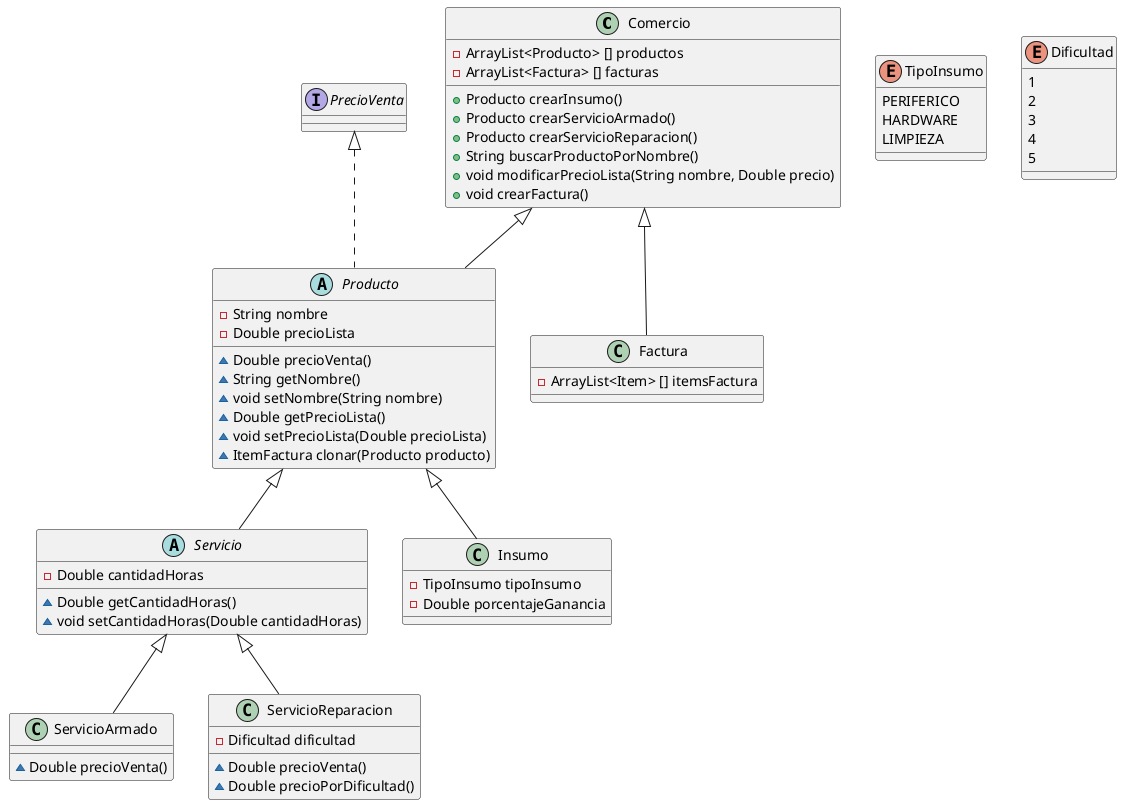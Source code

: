 @startuml


class Comercio{

	- ArrayList<Producto> [] productos
	- ArrayList<Factura> [] facturas
	
	+ Producto crearInsumo()
	+ Producto crearServicioArmado()
	+ Producto crearServicioReparacion()
	+ String buscarProductoPorNombre()
	+ void modificarPrecioLista(String nombre, Double precio)
	+ void crearFactura()

}

abstract class Producto{
	- String nombre
	- Double precioLista
	
	~ Double precioVenta()
	~ String getNombre()
	~ void setNombre(String nombre)
	~ Double getPrecioLista()
	~ void setPrecioLista(Double precioLista)
	~ ItemFactura clonar(Producto producto)
}

abstract class Servicio{
	
	- Double cantidadHoras
	
	~ Double getCantidadHoras()
	~ void setCantidadHoras(Double cantidadHoras)
}

class ServicioArmado{

	~ Double precioVenta()
}

class ServicioReparacion{

	- Dificultad dificultad
	~ Double precioVenta()	
	~ Double precioPorDificultad()
}

class Insumo{

	- TipoInsumo tipoInsumo 
	- Double porcentajeGanancia
}

Interface PrecioVenta{
	
}

enum TipoInsumo{
	PERIFERICO
	HARDWARE
	LIMPIEZA
}

enum Dificultad{

	1
	2
	3
	4
	5
}


class Factura{

	- ArrayList<Item> [] itemsFactura
}

Comercio <|-- Producto

Comercio <|-- Factura

PrecioVenta <|.. Producto

Producto <|-- Insumo

Producto <|-- Servicio

Servicio <|-- ServicioArmado

Servicio <|-- ServicioReparacion



@enduml